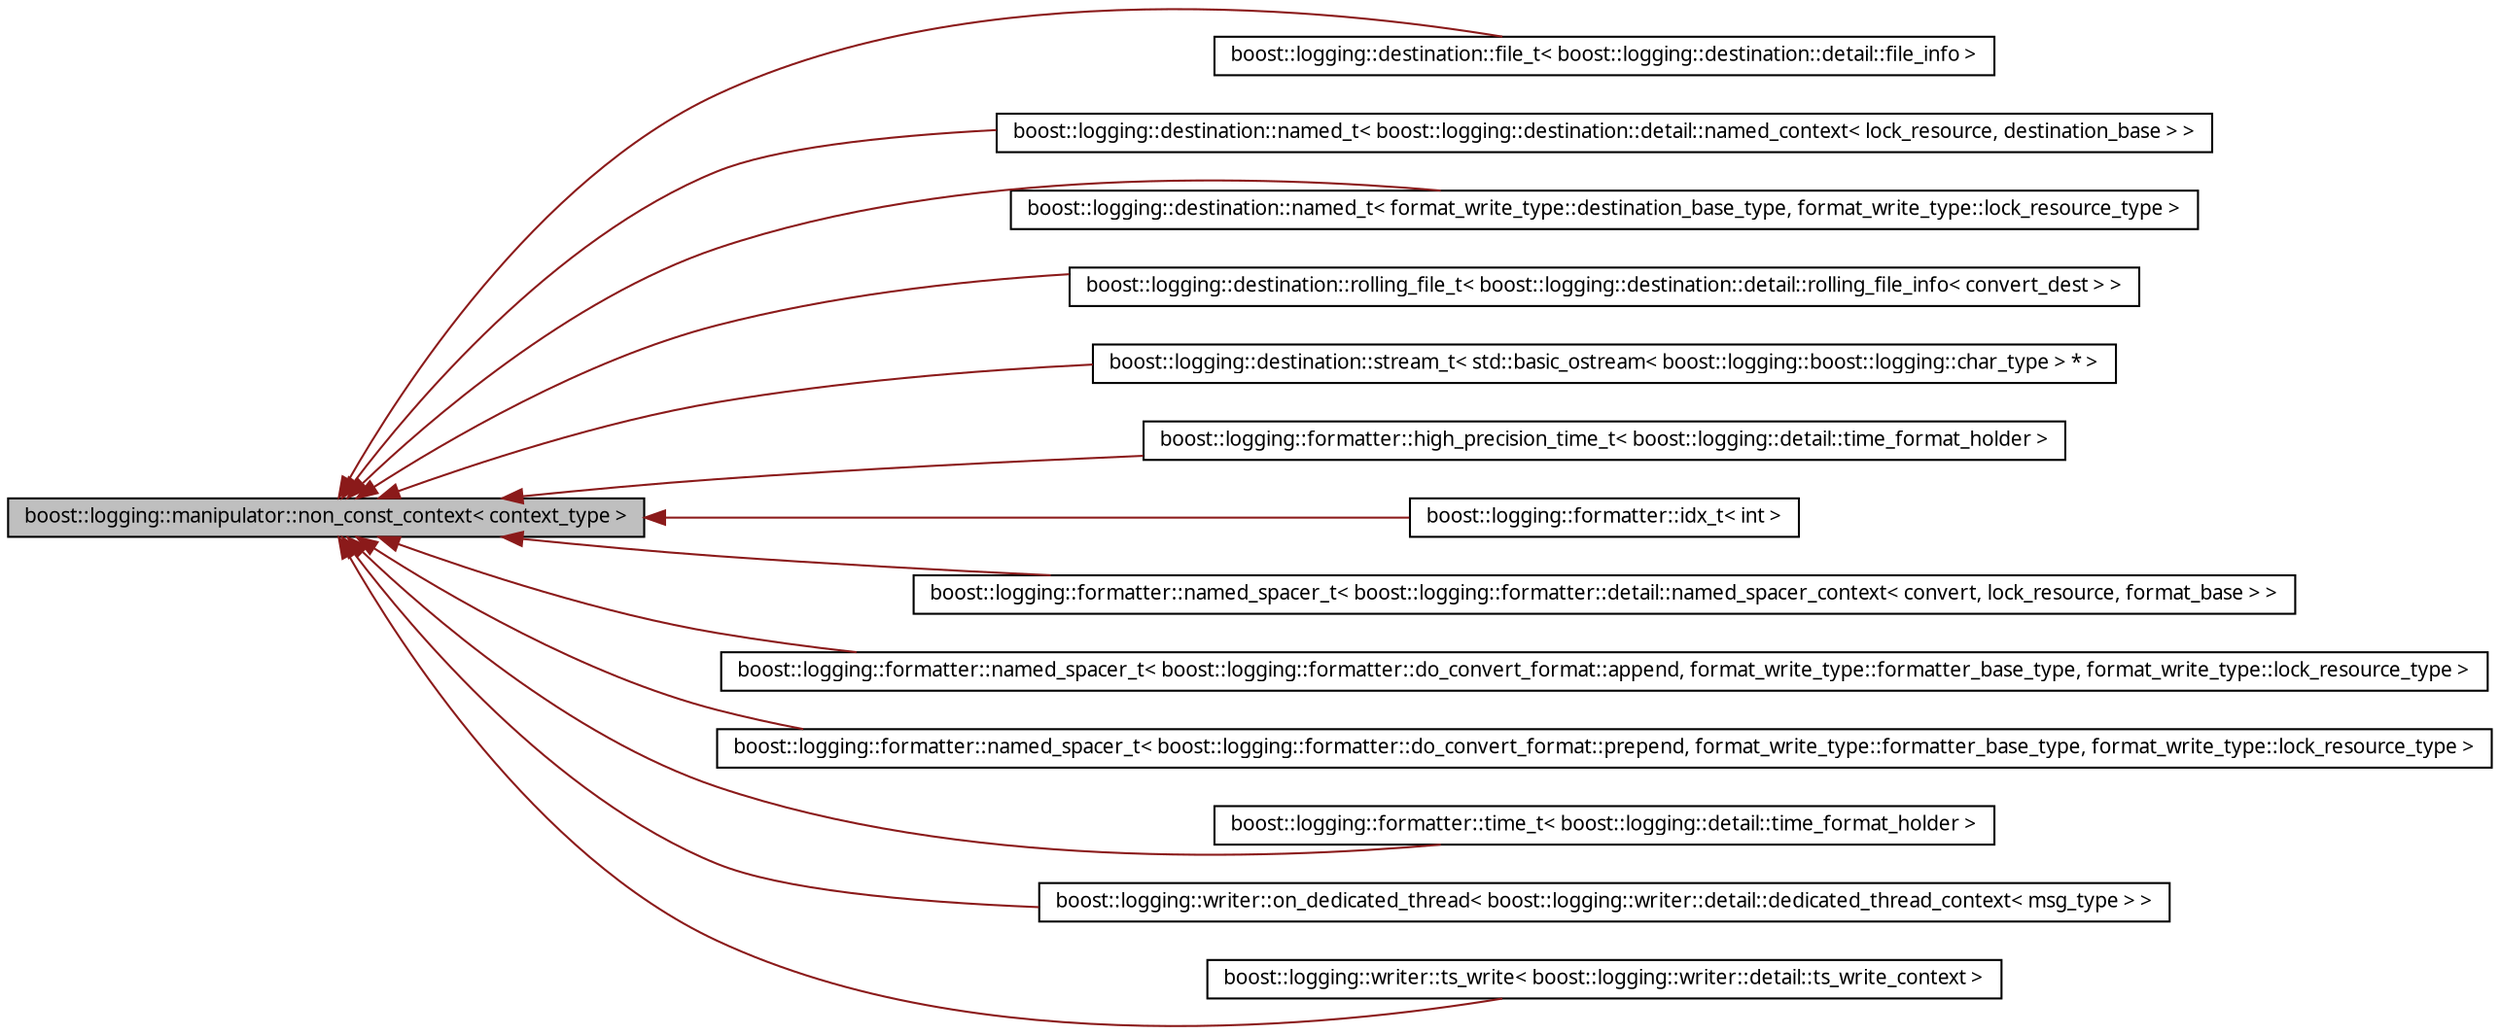 digraph G
{
  edge [fontname="FreeSans.ttf",fontsize=10,labelfontname="FreeSans.ttf",labelfontsize=10];
  node [fontname="FreeSans.ttf",fontsize=10,shape=record];
  rankdir=LR;
  Node1 [label="boost::logging::manipulator::non_const_context\< context_type \>",height=0.2,width=0.4,color="black", fillcolor="grey75", style="filled" fontcolor="black"];
  Node1 -> Node2 [dir=back,color="firebrick4",fontsize=10,style="solid",fontname="FreeSans.ttf"];
  Node2 [label="boost::logging::destination::file_t\< boost::logging::destination::detail::file_info \>",height=0.2,width=0.4,color="black", fillcolor="white", style="filled",URL="$structboost_1_1logging_1_1destination_1_1file__t.html",tooltip="Writes the string to a file."];
  Node1 -> Node3 [dir=back,color="firebrick4",fontsize=10,style="solid",fontname="FreeSans.ttf"];
  Node3 [label="boost::logging::destination::named_t\< boost::logging::destination::detail::named_context\< lock_resource, destination_base \> \>",height=0.2,width=0.4,color="black", fillcolor="white", style="filled",URL="$structboost_1_1logging_1_1destination_1_1named__t.html",tooltip="Allows you to contain multiple destinations, give each such destination a name. Then..."];
  Node1 -> Node4 [dir=back,color="firebrick4",fontsize=10,style="solid",fontname="FreeSans.ttf"];
  Node4 [label="boost::logging::destination::named_t\< format_write_type::destination_base_type, format_write_type::lock_resource_type \>",height=0.2,width=0.4,color="black", fillcolor="white", style="filled",URL="$structboost_1_1logging_1_1destination_1_1named__t.html"];
  Node1 -> Node5 [dir=back,color="firebrick4",fontsize=10,style="solid",fontname="FreeSans.ttf"];
  Node5 [label="boost::logging::destination::rolling_file_t\< boost::logging::destination::detail::rolling_file_info\< convert_dest \> \>",height=0.2,width=0.4,color="black", fillcolor="white", style="filled",URL="$structboost_1_1logging_1_1destination_1_1rolling__file__t.html",tooltip="Writes to multiple files: name_prefix.1, name_prefix.2, ... name_prefix.N, and then..."];
  Node1 -> Node6 [dir=back,color="firebrick4",fontsize=10,style="solid",fontname="FreeSans.ttf"];
  Node6 [label="boost::logging::destination::stream_t\< std::basic_ostream\< boost::logging::boost::logging::char_type \> * \>",height=0.2,width=0.4,color="black", fillcolor="white", style="filled",URL="$structboost_1_1logging_1_1destination_1_1stream__t.html",tooltip="writes to stream."];
  Node1 -> Node7 [dir=back,color="firebrick4",fontsize=10,style="solid",fontname="FreeSans.ttf"];
  Node7 [label="boost::logging::formatter::high_precision_time_t\< boost::logging::detail::time_format_holder \>",height=0.2,width=0.4,color="black", fillcolor="white", style="filled",URL="$structboost_1_1logging_1_1formatter_1_1high__precision__time__t.html",tooltip="Prefixes the message with a high-precision time (. You pass the format string at..."];
  Node1 -> Node8 [dir=back,color="firebrick4",fontsize=10,style="solid",fontname="FreeSans.ttf"];
  Node8 [label="boost::logging::formatter::idx_t\< int \>",height=0.2,width=0.4,color="black", fillcolor="white", style="filled",URL="$structboost_1_1logging_1_1formatter_1_1idx__t.html",tooltip="prefixes each message with an index."];
  Node1 -> Node9 [dir=back,color="firebrick4",fontsize=10,style="solid",fontname="FreeSans.ttf"];
  Node9 [label="boost::logging::formatter::named_spacer_t\< boost::logging::formatter::detail::named_spacer_context\< convert, lock_resource, format_base \> \>",height=0.2,width=0.4,color="black", fillcolor="white", style="filled",URL="$structboost_1_1logging_1_1formatter_1_1named__spacer__t.html",tooltip="Allows you to contain multiple formatters, and specify a spacer between them. You..."];
  Node1 -> Node10 [dir=back,color="firebrick4",fontsize=10,style="solid",fontname="FreeSans.ttf"];
  Node10 [label="boost::logging::formatter::named_spacer_t\< boost::logging::formatter::do_convert_format::append, format_write_type::formatter_base_type, format_write_type::lock_resource_type \>",height=0.2,width=0.4,color="black", fillcolor="white", style="filled",URL="$structboost_1_1logging_1_1formatter_1_1named__spacer__t.html"];
  Node1 -> Node11 [dir=back,color="firebrick4",fontsize=10,style="solid",fontname="FreeSans.ttf"];
  Node11 [label="boost::logging::formatter::named_spacer_t\< boost::logging::formatter::do_convert_format::prepend, format_write_type::formatter_base_type, format_write_type::lock_resource_type \>",height=0.2,width=0.4,color="black", fillcolor="white", style="filled",URL="$structboost_1_1logging_1_1formatter_1_1named__spacer__t.html"];
  Node1 -> Node12 [dir=back,color="firebrick4",fontsize=10,style="solid",fontname="FreeSans.ttf"];
  Node12 [label="boost::logging::formatter::time_t\< boost::logging::detail::time_format_holder \>",height=0.2,width=0.4,color="black", fillcolor="white", style="filled",URL="$structboost_1_1logging_1_1formatter_1_1time__t.html",tooltip="Prefixes the message with the time. You pass the format string at construction."];
  Node1 -> Node13 [dir=back,color="firebrick4",fontsize=10,style="solid",fontname="FreeSans.ttf"];
  Node13 [label="boost::logging::writer::on_dedicated_thread\< boost::logging::writer::detail::dedicated_thread_context\< msg_type \> \>",height=0.2,width=0.4,color="black", fillcolor="white", style="filled",URL="$structboost_1_1logging_1_1writer_1_1on__dedicated__thread.html",tooltip="Performs all writes on a dedicated thread - very efficient and thread-safe."];
  Node1 -> Node14 [dir=back,color="firebrick4",fontsize=10,style="solid",fontname="FreeSans.ttf"];
  Node14 [label="boost::logging::writer::ts_write\< boost::logging::writer::detail::ts_write_context \>",height=0.2,width=0.4,color="black", fillcolor="white", style="filled",URL="$structboost_1_1logging_1_1writer_1_1ts__write.html"];
}
